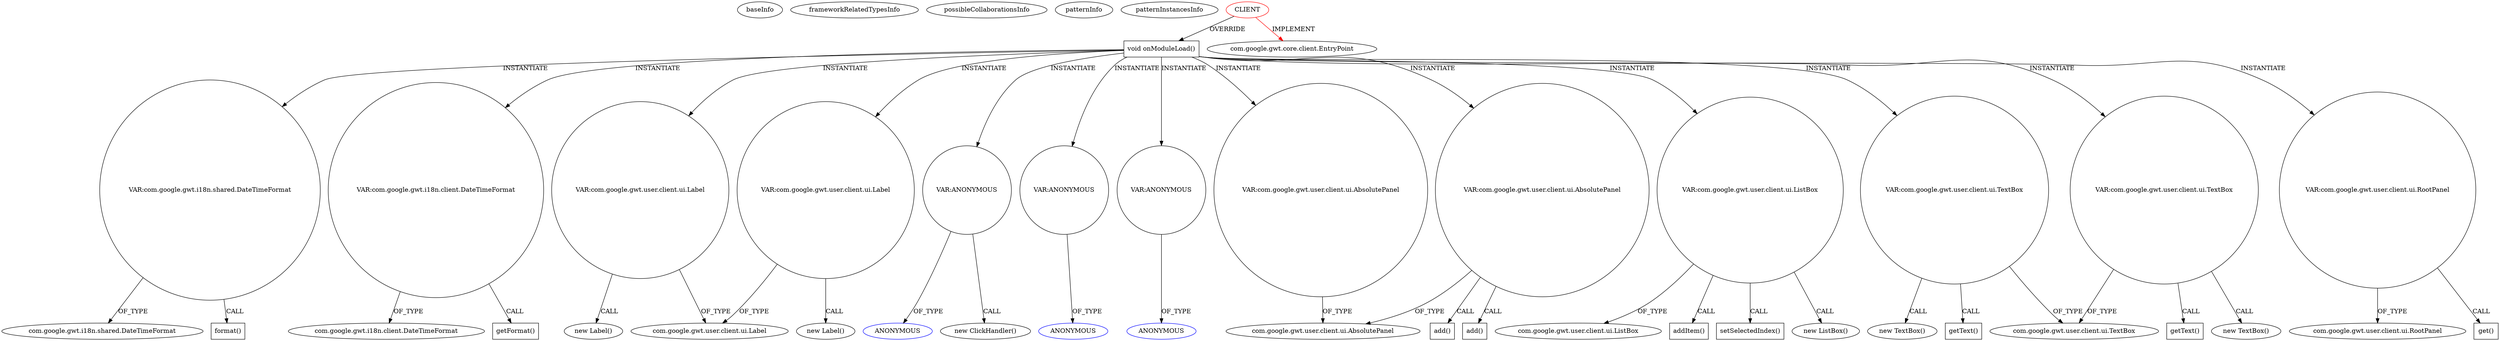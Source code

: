 digraph {
baseInfo[graphId=1134,category="pattern",isAnonymous=false,possibleRelation=false]
frameworkRelatedTypesInfo[0="com.google.gwt.core.client.EntryPoint"]
possibleCollaborationsInfo[]
patternInfo[frequency=2.0,patternRootClient=0]
patternInstancesInfo[0="nakaken0629-mezamashimailgwt~/nakaken0629-mezamashimailgwt/mezamashimailgwt-master/mezamashimailgwt/src/com/appspot/mezamashimailgwt/client/Mezamashimailgwt.java~Mezamashimailgwt~4116",1="coldplayguy-flight87~/coldplayguy-flight87/flight87-master/BookFlight/src/bookflight/client/BookFlight.java~BookFlight~1091"]
252[label="com.google.gwt.i18n.shared.DateTimeFormat",vertexType="FRAMEWORK_CLASS_TYPE",isFrameworkType=false]
250[label="VAR:com.google.gwt.i18n.shared.DateTimeFormat",vertexType="VARIABLE_EXPRESION",isFrameworkType=false,shape=circle]
251[label="format()",vertexType="INSIDE_CALL",isFrameworkType=false,shape=box]
34[label="void onModuleLoad()",vertexType="OVERRIDING_METHOD_DECLARATION",isFrameworkType=false,shape=box]
0[label="CLIENT",vertexType="ROOT_CLIENT_CLASS_DECLARATION",isFrameworkType=false,color=red]
253[label="VAR:com.google.gwt.i18n.client.DateTimeFormat",vertexType="VARIABLE_EXPRESION",isFrameworkType=false,shape=circle]
255[label="com.google.gwt.i18n.client.DateTimeFormat",vertexType="FRAMEWORK_CLASS_TYPE",isFrameworkType=false]
102[label="VAR:com.google.gwt.user.client.ui.Label",vertexType="VARIABLE_EXPRESION",isFrameworkType=false,shape=circle]
15[label="com.google.gwt.user.client.ui.Label",vertexType="FRAMEWORK_CLASS_TYPE",isFrameworkType=false]
111[label="VAR:com.google.gwt.user.client.ui.Label",vertexType="VARIABLE_EXPRESION",isFrameworkType=false,shape=circle]
254[label="getFormat()",vertexType="INSIDE_CALL",isFrameworkType=false,shape=box]
1[label="com.google.gwt.core.client.EntryPoint",vertexType="FRAMEWORK_INTERFACE_TYPE",isFrameworkType=false]
110[label="new Label()",vertexType="CONSTRUCTOR_CALL",isFrameworkType=false]
101[label="new Label()",vertexType="CONSTRUCTOR_CALL",isFrameworkType=false]
203[label="VAR:ANONYMOUS",vertexType="VARIABLE_EXPRESION",isFrameworkType=false,shape=circle]
204[label="ANONYMOUS",vertexType="REFERENCE_ANONYMOUS_DECLARATION",isFrameworkType=false,color=blue]
202[label="new ClickHandler()",vertexType="CONSTRUCTOR_CALL",isFrameworkType=false]
244[label="VAR:ANONYMOUS",vertexType="VARIABLE_EXPRESION",isFrameworkType=false,shape=circle]
245[label="ANONYMOUS",vertexType="REFERENCE_ANONYMOUS_DECLARATION",isFrameworkType=false,color=blue]
264[label="VAR:ANONYMOUS",vertexType="VARIABLE_EXPRESION",isFrameworkType=false,shape=circle]
265[label="ANONYMOUS",vertexType="REFERENCE_ANONYMOUS_DECLARATION",isFrameworkType=false,color=blue]
60[label="VAR:com.google.gwt.user.client.ui.AbsolutePanel",vertexType="VARIABLE_EXPRESION",isFrameworkType=false,shape=circle]
3[label="com.google.gwt.user.client.ui.AbsolutePanel",vertexType="FRAMEWORK_CLASS_TYPE",isFrameworkType=false]
138[label="add()",vertexType="INSIDE_CALL",isFrameworkType=false,shape=box]
189[label="VAR:com.google.gwt.user.client.ui.AbsolutePanel",vertexType="VARIABLE_EXPRESION",isFrameworkType=false,shape=circle]
91[label="add()",vertexType="INSIDE_CALL",isFrameworkType=false,shape=box]
146[label="VAR:com.google.gwt.user.client.ui.ListBox",vertexType="VARIABLE_EXPRESION",isFrameworkType=false,shape=circle]
147[label="com.google.gwt.user.client.ui.ListBox",vertexType="FRAMEWORK_CLASS_TYPE",isFrameworkType=false]
180[label="VAR:com.google.gwt.user.client.ui.TextBox",vertexType="VARIABLE_EXPRESION",isFrameworkType=false,shape=circle]
174[label="com.google.gwt.user.client.ui.TextBox",vertexType="FRAMEWORK_CLASS_TYPE",isFrameworkType=false]
179[label="new TextBox()",vertexType="CONSTRUCTOR_CALL",isFrameworkType=false]
173[label="VAR:com.google.gwt.user.client.ui.TextBox",vertexType="VARIABLE_EXPRESION",isFrameworkType=false,shape=circle]
172[label="new TextBox()",vertexType="CONSTRUCTOR_CALL",isFrameworkType=false]
155[label="addItem()",vertexType="INSIDE_CALL",isFrameworkType=false,shape=box]
331[label="setSelectedIndex()",vertexType="INSIDE_CALL",isFrameworkType=false,shape=box]
298[label="getText()",vertexType="INSIDE_CALL",isFrameworkType=false,shape=box]
294[label="getText()",vertexType="INSIDE_CALL",isFrameworkType=false,shape=box]
186[label="VAR:com.google.gwt.user.client.ui.RootPanel",vertexType="VARIABLE_EXPRESION",isFrameworkType=false,shape=circle]
188[label="com.google.gwt.user.client.ui.RootPanel",vertexType="FRAMEWORK_CLASS_TYPE",isFrameworkType=false]
187[label="get()",vertexType="INSIDE_CALL",isFrameworkType=false,shape=box]
145[label="new ListBox()",vertexType="CONSTRUCTOR_CALL",isFrameworkType=false]
0->34[label="OVERRIDE"]
111->110[label="CALL"]
34->203[label="INSTANTIATE"]
146->145[label="CALL"]
173->294[label="CALL"]
34->244[label="INSTANTIATE"]
0->1[label="IMPLEMENT",color=red]
34->111[label="INSTANTIATE"]
60->138[label="CALL"]
250->252[label="OF_TYPE"]
102->101[label="CALL"]
264->265[label="OF_TYPE"]
203->202[label="CALL"]
111->15[label="OF_TYPE"]
34->146[label="INSTANTIATE"]
173->174[label="OF_TYPE"]
186->188[label="OF_TYPE"]
146->147[label="OF_TYPE"]
34->253[label="INSTANTIATE"]
34->189[label="INSTANTIATE"]
180->174[label="OF_TYPE"]
180->179[label="CALL"]
146->155[label="CALL"]
250->251[label="CALL"]
60->3[label="OF_TYPE"]
173->172[label="CALL"]
34->173[label="INSTANTIATE"]
253->255[label="OF_TYPE"]
244->245[label="OF_TYPE"]
203->204[label="OF_TYPE"]
102->15[label="OF_TYPE"]
34->60[label="INSTANTIATE"]
253->254[label="CALL"]
189->3[label="OF_TYPE"]
186->187[label="CALL"]
146->331[label="CALL"]
34->102[label="INSTANTIATE"]
34->180[label="INSTANTIATE"]
34->264[label="INSTANTIATE"]
34->186[label="INSTANTIATE"]
34->250[label="INSTANTIATE"]
60->91[label="CALL"]
180->298[label="CALL"]
}
